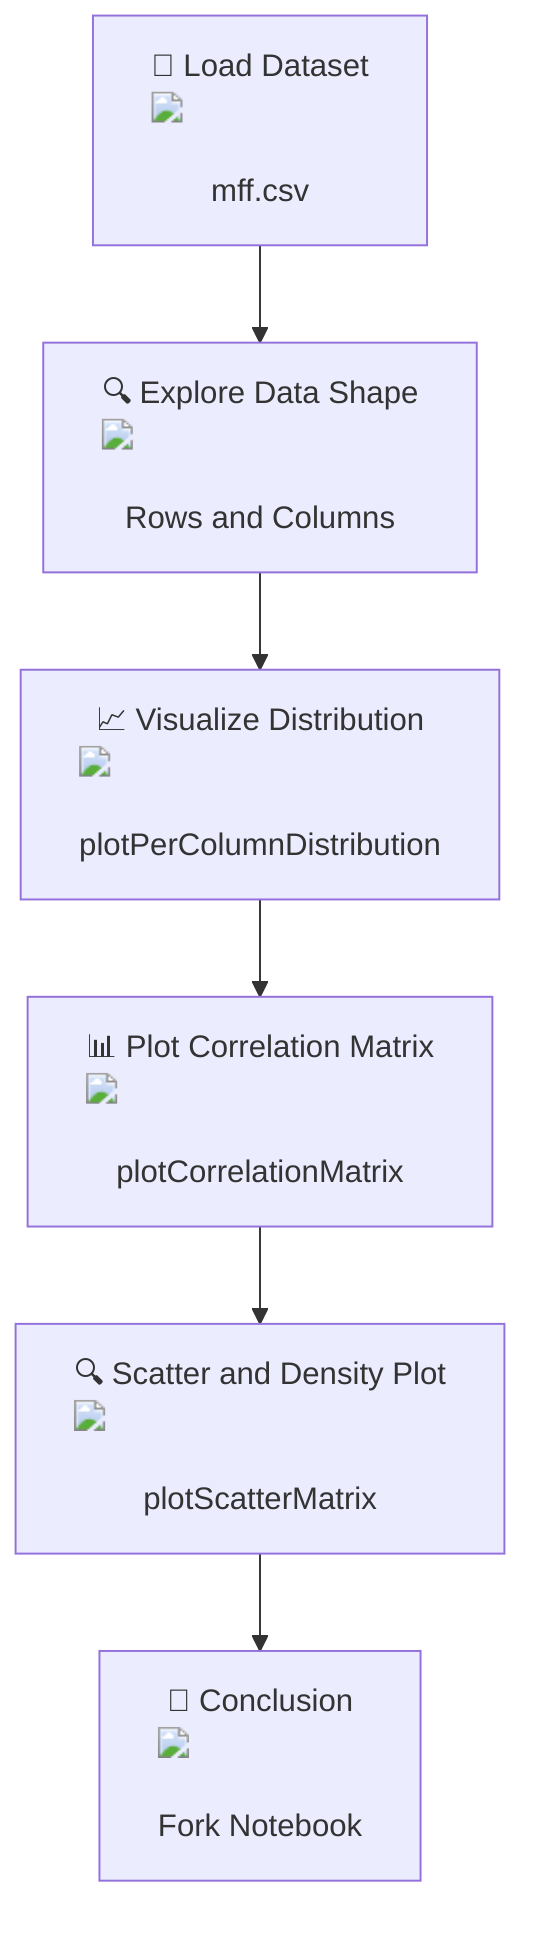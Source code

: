 flowchart TD
    A["📂 Load Dataset <img src='file.svg' /> <br/> mff.csv"] --> B["🔍 Explore Data Shape <img src='table.svg' /> <br/> Rows and Columns"]
    B --> C["📈 Visualize Distribution <img src='hist_template.svg' /> <br/> plotPerColumnDistribution"]
    C --> D["📊 Plot Correlation Matrix <img src='matrix.svg' /> <br/> plotCorrelationMatrix"]
    D --> E["🔍 Scatter and Density Plot <img src='scatter_plot_template.svg' /> <br/> plotScatterMatrix"]
    E --> F["📝 Conclusion <img src='file.svg' /> <br/> Fork Notebook"]